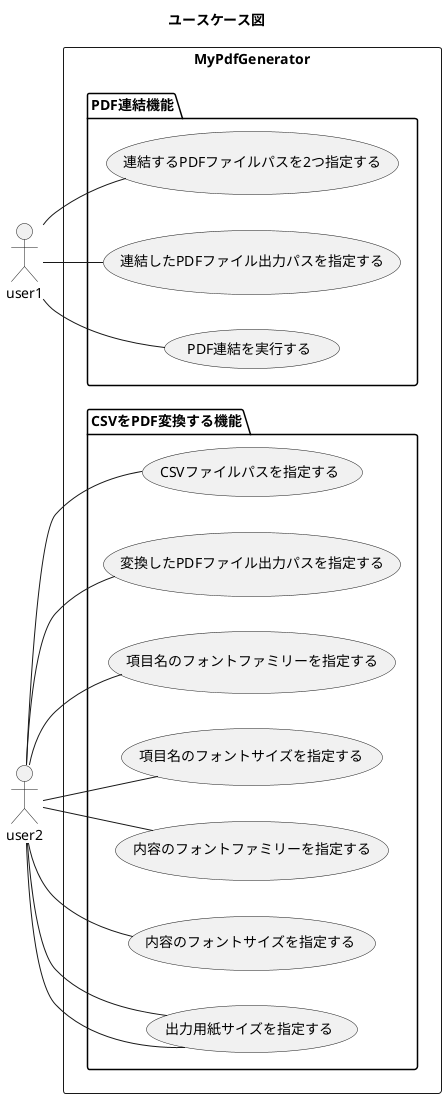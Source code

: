 @startuml
title ユースケース図

left to right direction
actor user1
actor user2
rectangle MyPdfGenerator {
    package PDF連結機能 {
        user1 -- (連結するPDFファイルパスを2つ指定する)
        user1 -- (連結したPDFファイル出力パスを指定する)
        user1 -- (PDF連結を実行する)
    }
    package CSVをPDF変換する機能 {
        user2 -- (CSVファイルパスを指定する)
        user2 -- (変換したPDFファイル出力パスを指定する)
        user2 -- (項目名のフォントファミリーを指定する)
        user2 -- (項目名のフォントサイズを指定する)
        user2 -- (内容のフォントファミリーを指定する)
        user2 -- (内容のフォントサイズを指定する)
        user2 -- (出力用紙サイズを指定する)
        user2 -- (出力用紙サイズを指定する)
    }
}

@enduml
